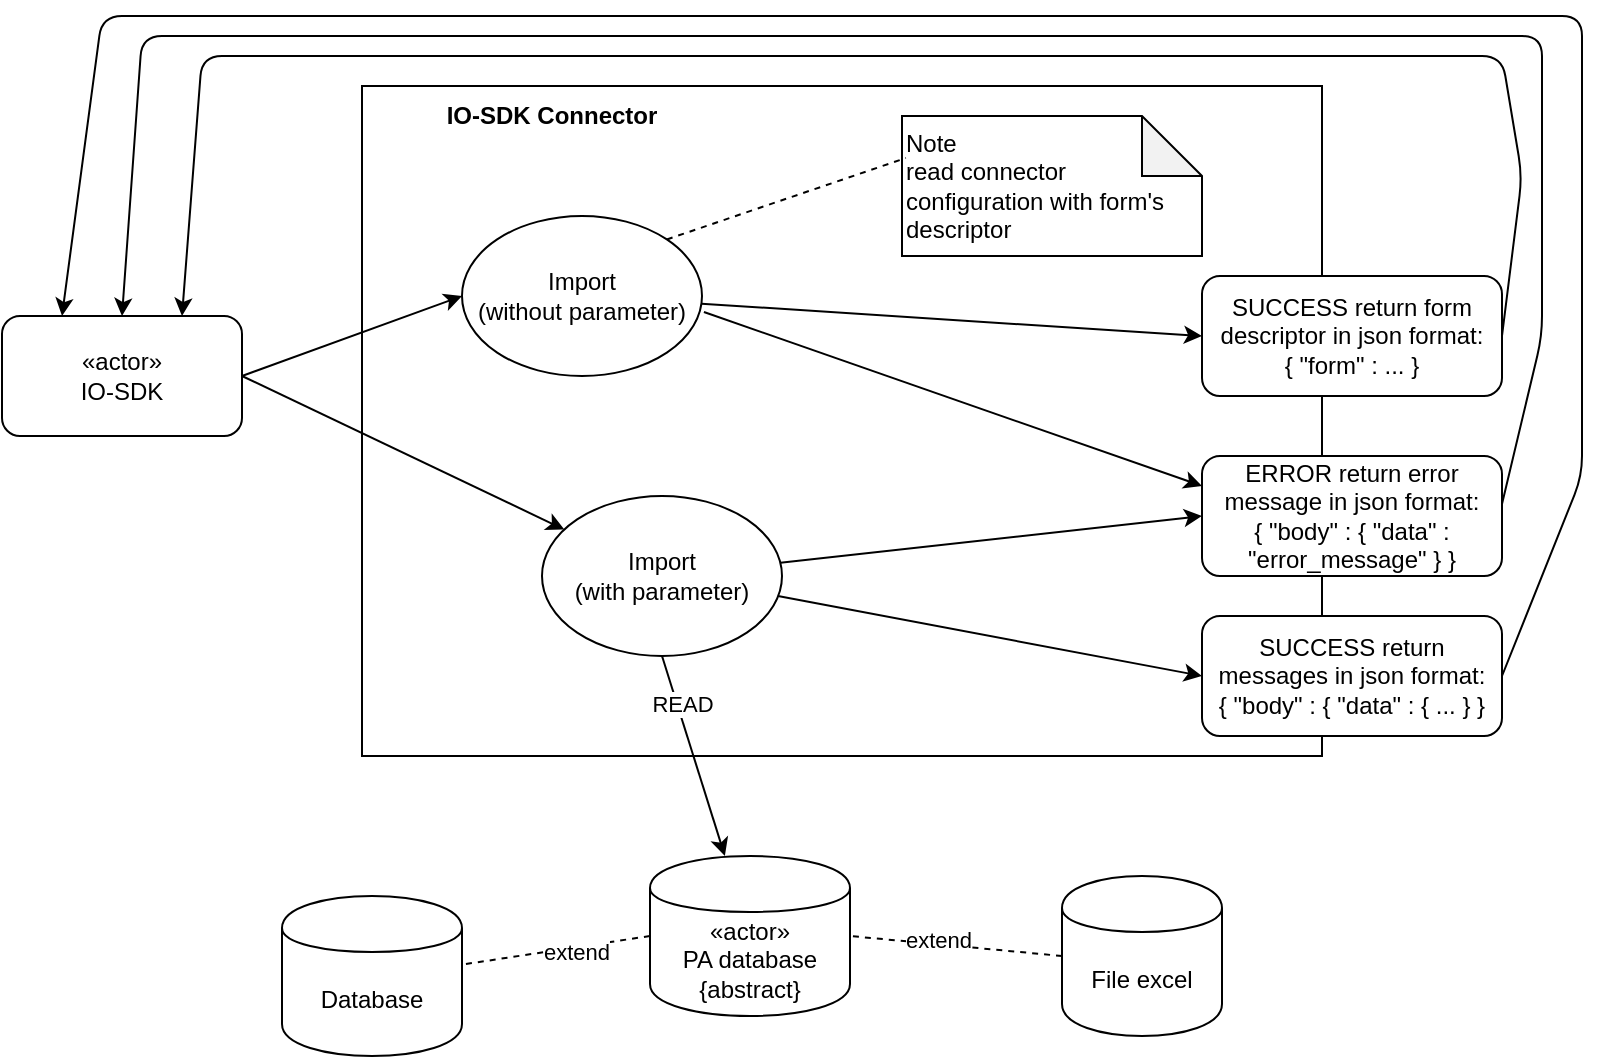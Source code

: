 <mxfile version="13.1.3">
    <diagram id="6hGFLwfOUW9BJ-s0fimq" name="Page-1">
        <mxGraphModel dx="1124" dy="597" grid="1" gridSize="10" guides="1" tooltips="1" connect="1" arrows="1" fold="1" page="1" pageScale="1" pageWidth="827" pageHeight="1169" math="0" shadow="0">
            <root>
                <mxCell id="0"/>
                <mxCell id="1" parent="0"/>
                <mxCell id="2" value="" style="rounded=0;whiteSpace=wrap;html=1;" parent="1" vertex="1">
                    <mxGeometry x="220" y="55" width="480" height="335" as="geometry"/>
                </mxCell>
                <mxCell id="3" value="&lt;b&gt;IO-SDK Connector&lt;/b&gt;" style="text;html=1;strokeColor=none;fillColor=none;align=center;verticalAlign=middle;whiteSpace=wrap;rounded=0;" parent="1" vertex="1">
                    <mxGeometry x="240" y="60" width="150" height="20" as="geometry"/>
                </mxCell>
                <mxCell id="7" value="Import&lt;br&gt;(without parameter)" style="ellipse;whiteSpace=wrap;html=1;" parent="1" vertex="1">
                    <mxGeometry x="270" y="120" width="120" height="80" as="geometry"/>
                </mxCell>
                <mxCell id="11" value="" style="endArrow=classic;html=1;entryX=0;entryY=0.5;entryDx=0;entryDy=0;exitX=1;exitY=0.5;exitDx=0;exitDy=0;" parent="1" source="37" target="7" edge="1">
                    <mxGeometry width="50" height="50" relative="1" as="geometry">
                        <mxPoint x="75" y="150" as="sourcePoint"/>
                        <mxPoint x="520" y="370" as="targetPoint"/>
                    </mxGeometry>
                </mxCell>
                <mxCell id="12" value="Import&lt;br&gt;(with parameter)" style="ellipse;whiteSpace=wrap;html=1;" parent="1" vertex="1">
                    <mxGeometry x="310" y="260" width="120" height="80" as="geometry"/>
                </mxCell>
                <mxCell id="16" value="" style="endArrow=classic;html=1;exitX=1;exitY=0.5;exitDx=0;exitDy=0;" parent="1" source="37" target="12" edge="1">
                    <mxGeometry width="50" height="50" relative="1" as="geometry">
                        <mxPoint x="75" y="150" as="sourcePoint"/>
                        <mxPoint x="540" y="130" as="targetPoint"/>
                    </mxGeometry>
                </mxCell>
                <mxCell id="37" value="&lt;span class=&quot;st&quot;&gt;«&lt;/span&gt;actor»&lt;br&gt;IO-SDK" style="rounded=1;whiteSpace=wrap;html=1;" vertex="1" parent="1">
                    <mxGeometry x="40" y="170" width="120" height="60" as="geometry"/>
                </mxCell>
                <mxCell id="39" value="SUCCESS return form descriptor in json format:&lt;br&gt;{ &quot;form&quot; : ... }" style="rounded=1;whiteSpace=wrap;html=1;" vertex="1" parent="1">
                    <mxGeometry x="640" y="150" width="150" height="60" as="geometry"/>
                </mxCell>
                <mxCell id="41" value="&lt;span&gt;SUCCESS return messages in json format:&lt;/span&gt;&lt;br&gt;&lt;span&gt;{ &quot;body&quot; :&amp;nbsp;{ &quot;data&quot; : { ... } }&lt;br&gt;&lt;/span&gt;" style="rounded=1;whiteSpace=wrap;html=1;" vertex="1" parent="1">
                    <mxGeometry x="640" y="320" width="150" height="60" as="geometry"/>
                </mxCell>
                <mxCell id="42" value="" style="endArrow=classic;html=1;entryX=0;entryY=0.5;entryDx=0;entryDy=0;" edge="1" parent="1" source="7" target="39">
                    <mxGeometry width="50" height="50" relative="1" as="geometry">
                        <mxPoint x="390" y="160" as="sourcePoint"/>
                        <mxPoint x="280" y="170" as="targetPoint"/>
                    </mxGeometry>
                </mxCell>
                <mxCell id="43" value="" style="endArrow=classic;html=1;entryX=0;entryY=0.5;entryDx=0;entryDy=0;entryPerimeter=0;" edge="1" parent="1" source="12" target="63">
                    <mxGeometry width="50" height="50" relative="1" as="geometry">
                        <mxPoint x="400" y="170" as="sourcePoint"/>
                        <mxPoint x="642.55" y="273.335" as="targetPoint"/>
                    </mxGeometry>
                </mxCell>
                <mxCell id="44" value="" style="endArrow=classic;html=1;entryX=0;entryY=0.25;entryDx=0;entryDy=0;exitX=1.008;exitY=0.6;exitDx=0;exitDy=0;exitPerimeter=0;" edge="1" parent="1" source="7" target="63">
                    <mxGeometry width="50" height="50" relative="1" as="geometry">
                        <mxPoint x="410" y="180" as="sourcePoint"/>
                        <mxPoint x="640" y="263.75" as="targetPoint"/>
                    </mxGeometry>
                </mxCell>
                <mxCell id="45" value="" style="endArrow=classic;html=1;entryX=0;entryY=0.5;entryDx=0;entryDy=0;exitX=0.983;exitY=0.625;exitDx=0;exitDy=0;exitPerimeter=0;" edge="1" parent="1" source="12" target="41">
                    <mxGeometry width="50" height="50" relative="1" as="geometry">
                        <mxPoint x="393.04" y="290" as="sourcePoint"/>
                        <mxPoint x="652.04" y="241.02" as="targetPoint"/>
                    </mxGeometry>
                </mxCell>
                <mxCell id="46" value="Database" style="shape=cylinder;whiteSpace=wrap;html=1;boundedLbl=1;backgroundOutline=1;" vertex="1" parent="1">
                    <mxGeometry x="180" y="460" width="90" height="80" as="geometry"/>
                </mxCell>
                <mxCell id="47" value="Note&lt;br&gt;read connector configuration with form's descriptor" style="shape=note;whiteSpace=wrap;html=1;backgroundOutline=1;darkOpacity=0.05;align=left;" vertex="1" parent="1">
                    <mxGeometry x="490" y="70" width="150" height="70" as="geometry"/>
                </mxCell>
                <mxCell id="48" value="" style="endArrow=none;dashed=1;html=1;entryX=0.013;entryY=0.3;entryDx=0;entryDy=0;entryPerimeter=0;exitX=1;exitY=0;exitDx=0;exitDy=0;" edge="1" parent="1" source="7" target="47">
                    <mxGeometry width="50" height="50" relative="1" as="geometry">
                        <mxPoint x="300" y="190" as="sourcePoint"/>
                        <mxPoint x="610" y="230" as="targetPoint"/>
                        <Array as="points"/>
                    </mxGeometry>
                </mxCell>
                <mxCell id="49" value="File excel" style="shape=cylinder;whiteSpace=wrap;html=1;boundedLbl=1;backgroundOutline=1;" vertex="1" parent="1">
                    <mxGeometry x="570" y="450" width="80" height="80" as="geometry"/>
                </mxCell>
                <mxCell id="50" value="" style="endArrow=classic;html=1;exitX=0.5;exitY=1;exitDx=0;exitDy=0;" edge="1" parent="1" source="12" target="51">
                    <mxGeometry width="50" height="50" relative="1" as="geometry">
                        <mxPoint x="437.96" y="320" as="sourcePoint"/>
                        <mxPoint x="650" y="330" as="targetPoint"/>
                    </mxGeometry>
                </mxCell>
                <mxCell id="53" value="READ" style="edgeLabel;html=1;align=center;verticalAlign=middle;resizable=0;points=[];" vertex="1" connectable="0" parent="50">
                    <mxGeometry x="-0.503" y="2" relative="1" as="geometry">
                        <mxPoint as="offset"/>
                    </mxGeometry>
                </mxCell>
                <mxCell id="51" value="&lt;span class=&quot;st&quot;&gt;«&lt;/span&gt;&lt;span&gt;actor»&lt;/span&gt;&lt;br&gt;&lt;span&gt;PA database&lt;br&gt;{abstract}&lt;br&gt;&lt;/span&gt;" style="shape=cylinder;whiteSpace=wrap;html=1;boundedLbl=1;backgroundOutline=1;" vertex="1" parent="1">
                    <mxGeometry x="364" y="440" width="100" height="80" as="geometry"/>
                </mxCell>
                <mxCell id="54" value="" style="endArrow=none;dashed=1;html=1;exitX=1.022;exitY=0.425;exitDx=0;exitDy=0;exitPerimeter=0;entryX=0;entryY=0.5;entryDx=0;entryDy=0;" edge="1" parent="1" source="46" target="51">
                    <mxGeometry width="50" height="50" relative="1" as="geometry">
                        <mxPoint x="560" y="330" as="sourcePoint"/>
                        <mxPoint x="610" y="280" as="targetPoint"/>
                    </mxGeometry>
                </mxCell>
                <mxCell id="55" value="extend" style="edgeLabel;html=1;align=center;verticalAlign=middle;resizable=0;points=[];" vertex="1" connectable="0" parent="54">
                    <mxGeometry x="0.188" y="-2" relative="1" as="geometry">
                        <mxPoint as="offset"/>
                    </mxGeometry>
                </mxCell>
                <mxCell id="57" value="" style="endArrow=none;dashed=1;html=1;exitX=0;exitY=0.5;exitDx=0;exitDy=0;entryX=1;entryY=0.5;entryDx=0;entryDy=0;" edge="1" parent="1" source="49" target="51">
                    <mxGeometry width="50" height="50" relative="1" as="geometry">
                        <mxPoint x="400" y="540" as="sourcePoint"/>
                        <mxPoint x="492.02" y="526" as="targetPoint"/>
                    </mxGeometry>
                </mxCell>
                <mxCell id="58" value="extend" style="edgeLabel;html=1;align=center;verticalAlign=middle;resizable=0;points=[];" vertex="1" connectable="0" parent="57">
                    <mxGeometry x="0.188" y="-2" relative="1" as="geometry">
                        <mxPoint as="offset"/>
                    </mxGeometry>
                </mxCell>
                <mxCell id="59" value="" style="endArrow=classic;html=1;entryX=0.75;entryY=0;entryDx=0;entryDy=0;exitX=1;exitY=0.5;exitDx=0;exitDy=0;" edge="1" parent="1" source="39" target="37">
                    <mxGeometry width="50" height="50" relative="1" as="geometry">
                        <mxPoint x="170" y="210" as="sourcePoint"/>
                        <mxPoint x="280" y="170" as="targetPoint"/>
                        <Array as="points">
                            <mxPoint x="800" y="100"/>
                            <mxPoint x="790" y="40"/>
                            <mxPoint x="140" y="40"/>
                        </Array>
                    </mxGeometry>
                </mxCell>
                <mxCell id="60" value="" style="endArrow=classic;html=1;entryX=0.5;entryY=0;entryDx=0;entryDy=0;" edge="1" parent="1" target="37">
                    <mxGeometry width="50" height="50" relative="1" as="geometry">
                        <mxPoint x="790" y="264" as="sourcePoint"/>
                        <mxPoint x="910" y="232.5" as="targetPoint"/>
                        <Array as="points">
                            <mxPoint x="810" y="180"/>
                            <mxPoint x="810" y="30"/>
                            <mxPoint x="110" y="30"/>
                        </Array>
                    </mxGeometry>
                </mxCell>
                <mxCell id="61" value="" style="endArrow=classic;html=1;entryX=0.25;entryY=0;entryDx=0;entryDy=0;exitX=1;exitY=0.5;exitDx=0;exitDy=0;" edge="1" parent="1" source="41" target="37">
                    <mxGeometry width="50" height="50" relative="1" as="geometry">
                        <mxPoint x="810" y="160" as="sourcePoint"/>
                        <mxPoint x="920" y="242.5" as="targetPoint"/>
                        <Array as="points">
                            <mxPoint x="830" y="250"/>
                            <mxPoint x="830" y="20"/>
                            <mxPoint x="90" y="20"/>
                        </Array>
                    </mxGeometry>
                </mxCell>
                <mxCell id="63" value="ERROR return error message in json format:&lt;br&gt;{ &quot;body&quot; : { &quot;data&quot; : &quot;error_message&quot; } }" style="rounded=1;whiteSpace=wrap;html=1;" vertex="1" parent="1">
                    <mxGeometry x="640" y="240" width="150" height="60" as="geometry"/>
                </mxCell>
            </root>
        </mxGraphModel>
    </diagram>
</mxfile>